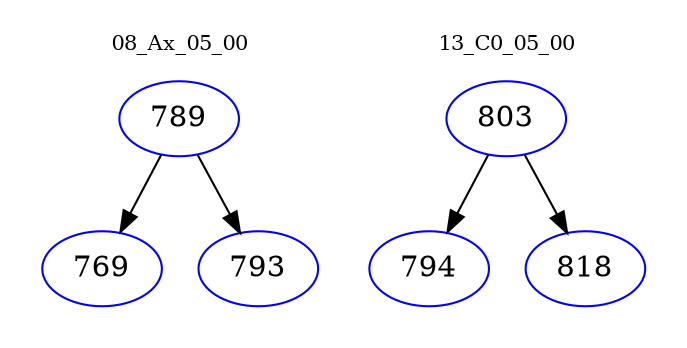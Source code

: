 digraph{
subgraph cluster_0 {
color = white
label = "08_Ax_05_00";
fontsize=10;
T0_789 [label="789", color="blue"]
T0_789 -> T0_769 [color="black"]
T0_769 [label="769", color="blue"]
T0_789 -> T0_793 [color="black"]
T0_793 [label="793", color="blue"]
}
subgraph cluster_1 {
color = white
label = "13_C0_05_00";
fontsize=10;
T1_803 [label="803", color="blue"]
T1_803 -> T1_794 [color="black"]
T1_794 [label="794", color="blue"]
T1_803 -> T1_818 [color="black"]
T1_818 [label="818", color="blue"]
}
}
